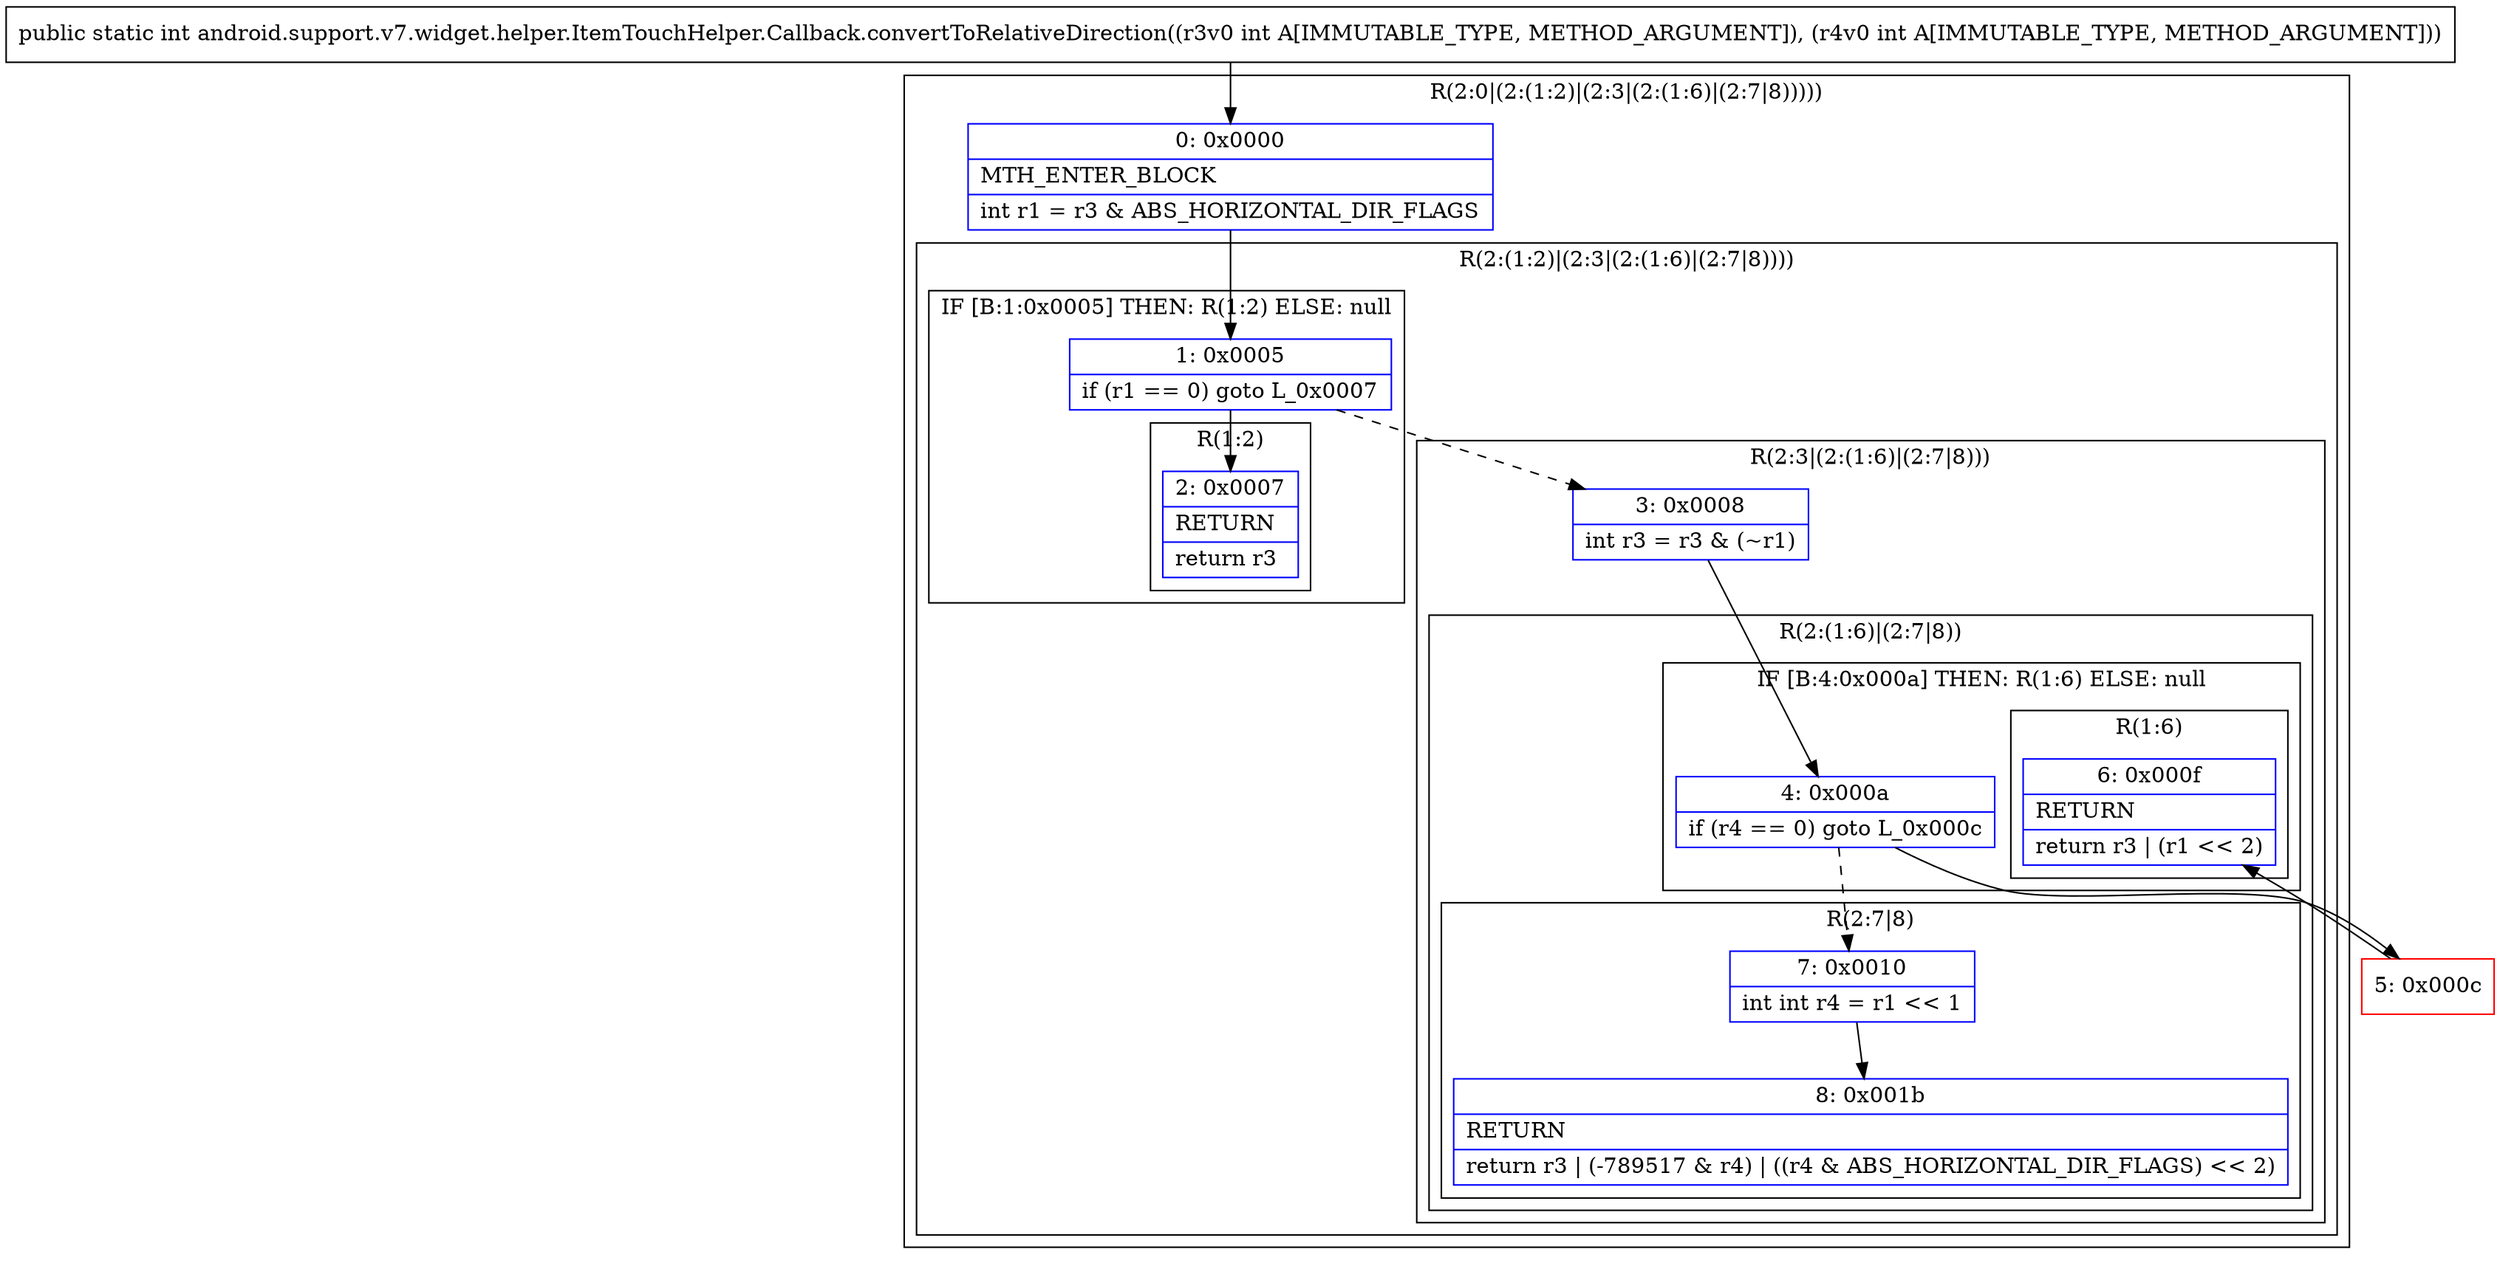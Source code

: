 digraph "CFG forandroid.support.v7.widget.helper.ItemTouchHelper.Callback.convertToRelativeDirection(II)I" {
subgraph cluster_Region_1706840610 {
label = "R(2:0|(2:(1:2)|(2:3|(2:(1:6)|(2:7|8)))))";
node [shape=record,color=blue];
Node_0 [shape=record,label="{0\:\ 0x0000|MTH_ENTER_BLOCK\l|int r1 = r3 & ABS_HORIZONTAL_DIR_FLAGS\l}"];
subgraph cluster_Region_1606059481 {
label = "R(2:(1:2)|(2:3|(2:(1:6)|(2:7|8))))";
node [shape=record,color=blue];
subgraph cluster_IfRegion_1021089100 {
label = "IF [B:1:0x0005] THEN: R(1:2) ELSE: null";
node [shape=record,color=blue];
Node_1 [shape=record,label="{1\:\ 0x0005|if (r1 == 0) goto L_0x0007\l}"];
subgraph cluster_Region_1613806851 {
label = "R(1:2)";
node [shape=record,color=blue];
Node_2 [shape=record,label="{2\:\ 0x0007|RETURN\l|return r3\l}"];
}
}
subgraph cluster_Region_1790383899 {
label = "R(2:3|(2:(1:6)|(2:7|8)))";
node [shape=record,color=blue];
Node_3 [shape=record,label="{3\:\ 0x0008|int r3 = r3 & (~r1)\l}"];
subgraph cluster_Region_567462368 {
label = "R(2:(1:6)|(2:7|8))";
node [shape=record,color=blue];
subgraph cluster_IfRegion_928658018 {
label = "IF [B:4:0x000a] THEN: R(1:6) ELSE: null";
node [shape=record,color=blue];
Node_4 [shape=record,label="{4\:\ 0x000a|if (r4 == 0) goto L_0x000c\l}"];
subgraph cluster_Region_317213455 {
label = "R(1:6)";
node [shape=record,color=blue];
Node_6 [shape=record,label="{6\:\ 0x000f|RETURN\l|return r3 \| (r1 \<\< 2)\l}"];
}
}
subgraph cluster_Region_356660786 {
label = "R(2:7|8)";
node [shape=record,color=blue];
Node_7 [shape=record,label="{7\:\ 0x0010|int int r4 = r1 \<\< 1\l}"];
Node_8 [shape=record,label="{8\:\ 0x001b|RETURN\l|return r3 \| (\-789517 & r4) \| ((r4 & ABS_HORIZONTAL_DIR_FLAGS) \<\< 2)\l}"];
}
}
}
}
}
Node_5 [shape=record,color=red,label="{5\:\ 0x000c}"];
MethodNode[shape=record,label="{public static int android.support.v7.widget.helper.ItemTouchHelper.Callback.convertToRelativeDirection((r3v0 int A[IMMUTABLE_TYPE, METHOD_ARGUMENT]), (r4v0 int A[IMMUTABLE_TYPE, METHOD_ARGUMENT])) }"];
MethodNode -> Node_0;
Node_0 -> Node_1;
Node_1 -> Node_2;
Node_1 -> Node_3[style=dashed];
Node_3 -> Node_4;
Node_4 -> Node_5;
Node_4 -> Node_7[style=dashed];
Node_7 -> Node_8;
Node_5 -> Node_6;
}

